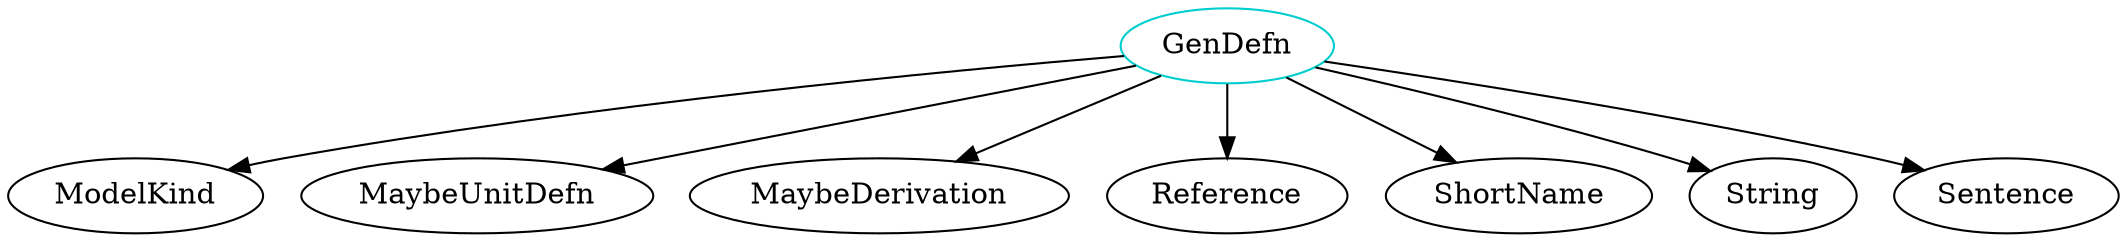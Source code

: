 digraph gendefn{
GenDefn -> ModelKind;
GenDefn -> MaybeUnitDefn;
GenDefn -> MaybeDerivation;
GenDefn -> Reference;
GenDefn -> ShortName;
GenDefn -> String;
GenDefn -> Sentence;
GenDefn	[shape=oval, color=cyan3, label=GenDefn];
}
